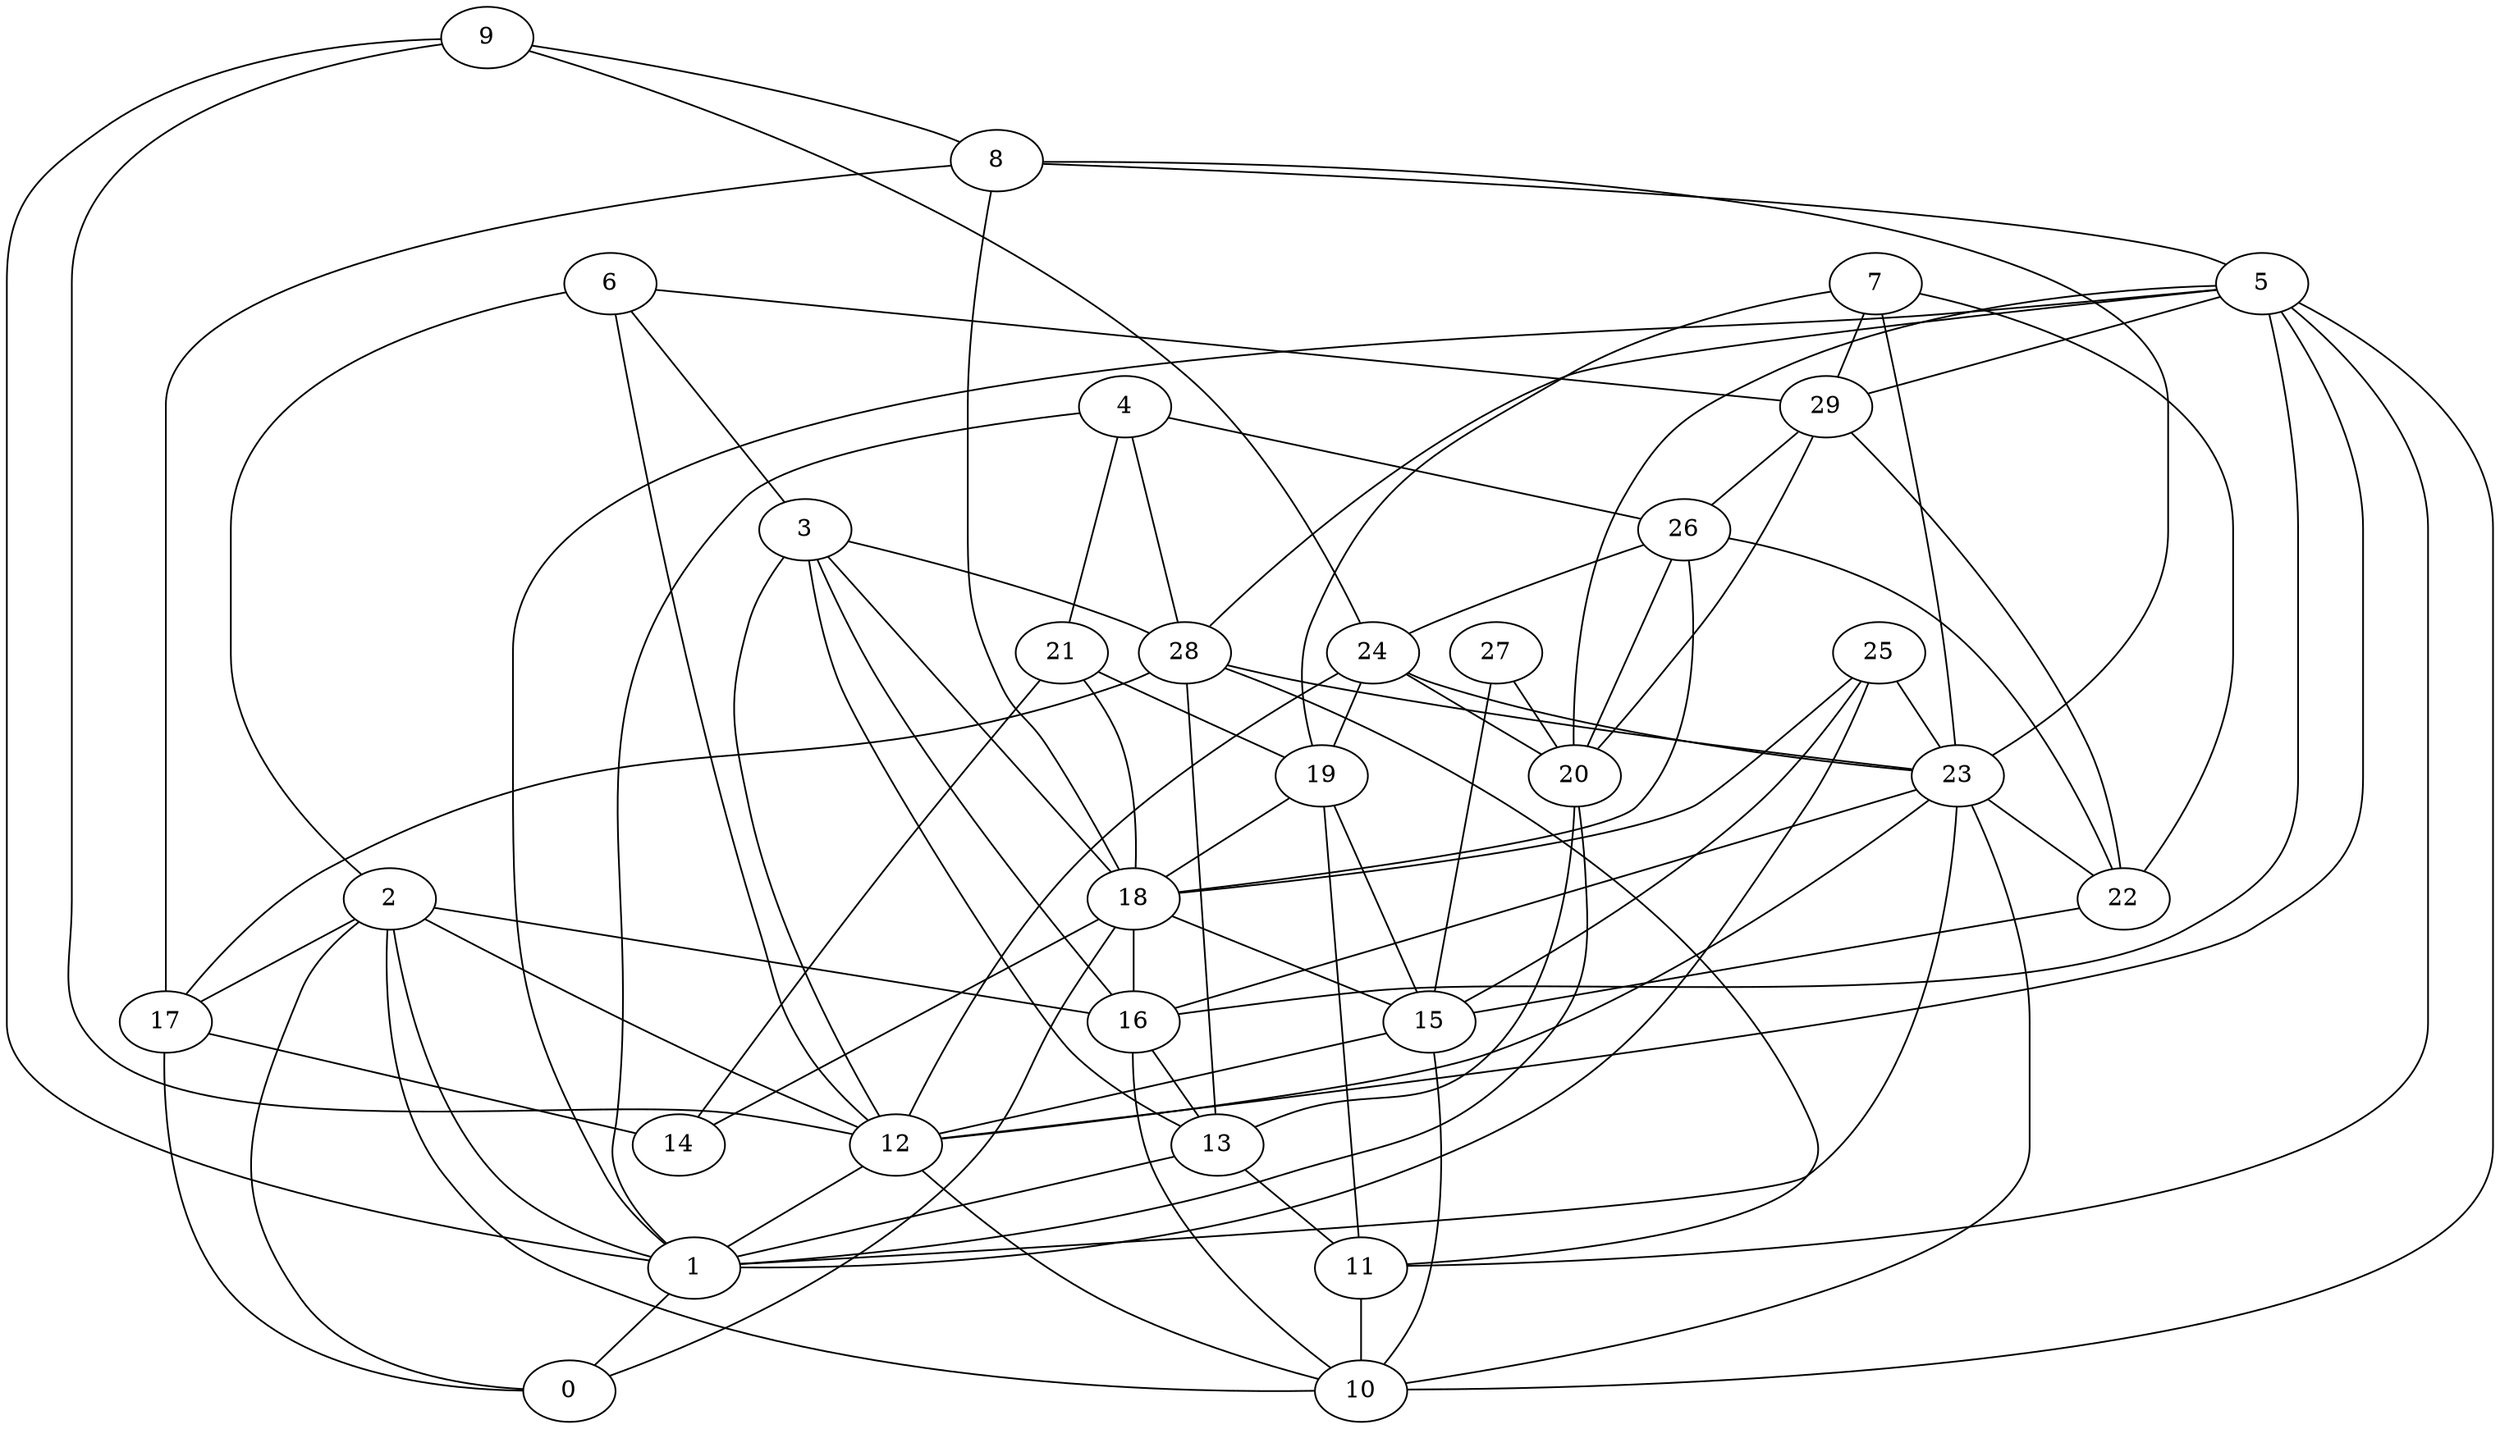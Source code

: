 digraph GG_graph {

subgraph G_graph {
edge [color = black]
"16" -> "10" [dir = none]
"16" -> "13" [dir = none]
"1" -> "0" [dir = none]
"9" -> "8" [dir = none]
"9" -> "1" [dir = none]
"9" -> "24" [dir = none]
"3" -> "16" [dir = none]
"3" -> "12" [dir = none]
"3" -> "18" [dir = none]
"3" -> "28" [dir = none]
"6" -> "12" [dir = none]
"6" -> "29" [dir = none]
"6" -> "3" [dir = none]
"19" -> "11" [dir = none]
"19" -> "18" [dir = none]
"19" -> "15" [dir = none]
"13" -> "1" [dir = none]
"15" -> "12" [dir = none]
"29" -> "20" [dir = none]
"29" -> "22" [dir = none]
"28" -> "17" [dir = none]
"28" -> "13" [dir = none]
"28" -> "11" [dir = none]
"17" -> "14" [dir = none]
"12" -> "1" [dir = none]
"27" -> "20" [dir = none]
"27" -> "15" [dir = none]
"7" -> "23" [dir = none]
"7" -> "29" [dir = none]
"5" -> "29" [dir = none]
"5" -> "11" [dir = none]
"5" -> "1" [dir = none]
"5" -> "16" [dir = none]
"5" -> "28" [dir = none]
"5" -> "20" [dir = none]
"26" -> "22" [dir = none]
"26" -> "24" [dir = none]
"20" -> "13" [dir = none]
"23" -> "12" [dir = none]
"21" -> "19" [dir = none]
"18" -> "0" [dir = none]
"18" -> "16" [dir = none]
"18" -> "14" [dir = none]
"11" -> "10" [dir = none]
"4" -> "1" [dir = none]
"4" -> "28" [dir = none]
"4" -> "26" [dir = none]
"4" -> "21" [dir = none]
"8" -> "23" [dir = none]
"8" -> "18" [dir = none]
"8" -> "17" [dir = none]
"25" -> "15" [dir = none]
"25" -> "1" [dir = none]
"25" -> "18" [dir = none]
"25" -> "23" [dir = none]
"2" -> "16" [dir = none]
"2" -> "0" [dir = none]
"24" -> "20" [dir = none]
"26" -> "18" [dir = none]
"23" -> "1" [dir = none]
"20" -> "1" [dir = none]
"23" -> "22" [dir = none]
"21" -> "14" [dir = none]
"28" -> "23" [dir = none]
"8" -> "5" [dir = none]
"15" -> "10" [dir = none]
"3" -> "13" [dir = none]
"23" -> "16" [dir = none]
"22" -> "15" [dir = none]
"2" -> "17" [dir = none]
"6" -> "2" [dir = none]
"12" -> "10" [dir = none]
"26" -> "20" [dir = none]
"23" -> "10" [dir = none]
"7" -> "22" [dir = none]
"7" -> "19" [dir = none]
"24" -> "19" [dir = none]
"21" -> "18" [dir = none]
"2" -> "10" [dir = none]
"5" -> "10" [dir = none]
"9" -> "12" [dir = none]
"29" -> "26" [dir = none]
"18" -> "15" [dir = none]
"24" -> "12" [dir = none]
"2" -> "1" [dir = none]
"24" -> "23" [dir = none]
"5" -> "12" [dir = none]
"2" -> "12" [dir = none]
"13" -> "11" [dir = none]
"17" -> "0" [dir = none]
}

}
